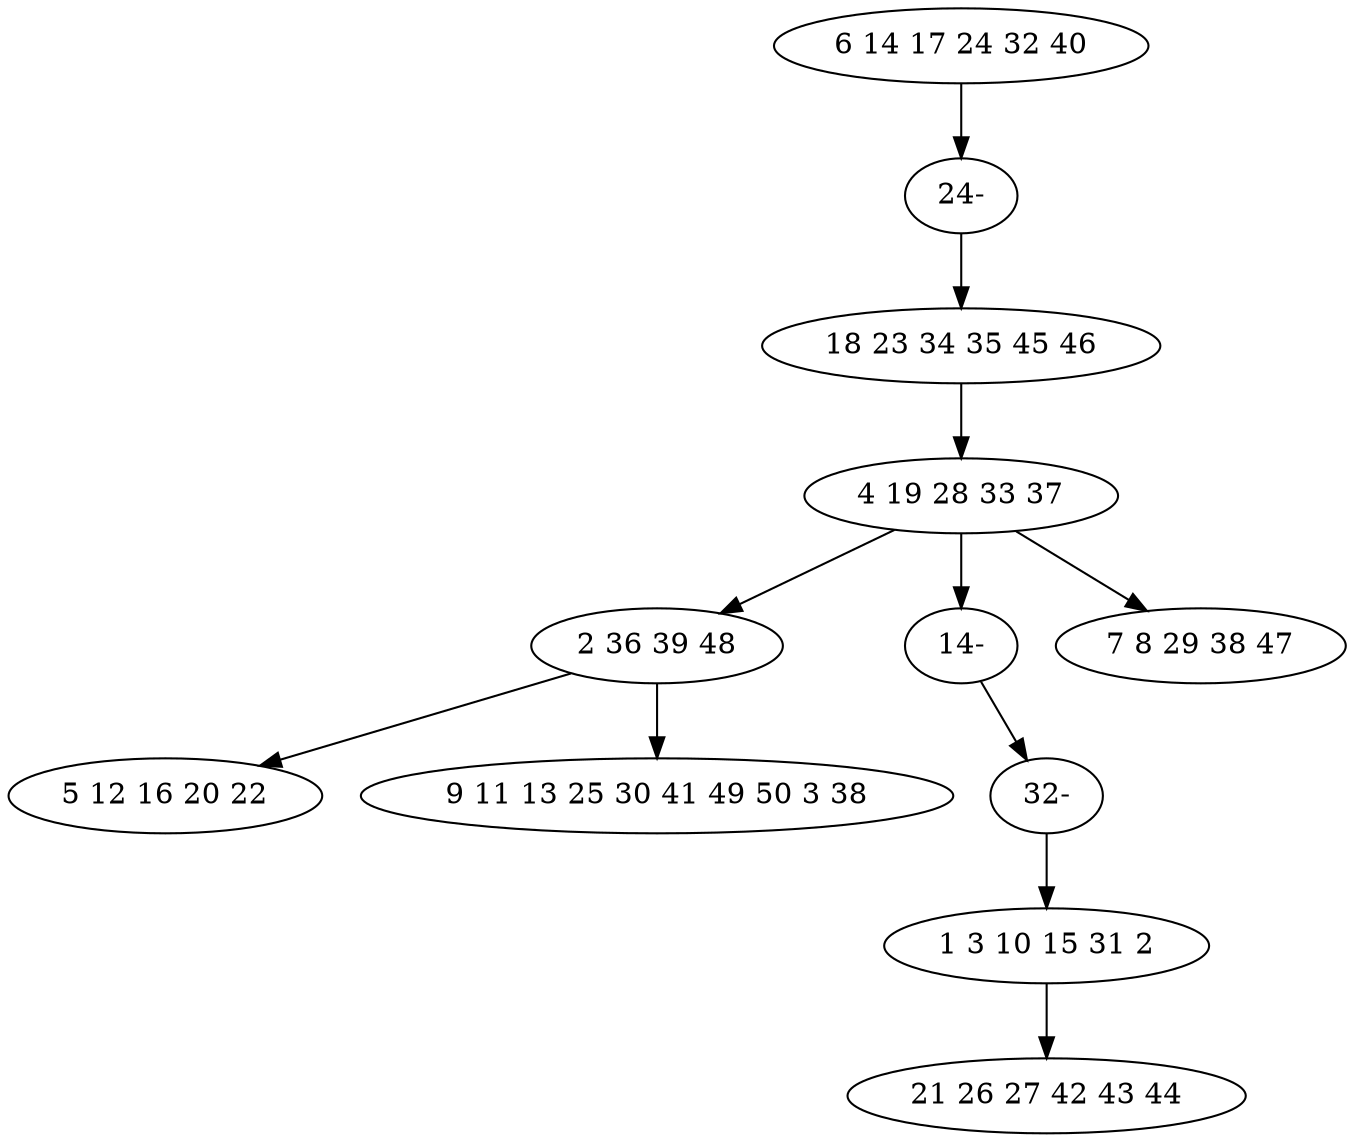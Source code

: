 digraph true_tree {
	"0" -> "10"
	"1" -> "2"
	"2" -> "3"
	"2" -> "9"
	"3" -> "5"
	"4" -> "6"
	"3" -> "7"
	"2" -> "8"
	"9" -> "11"
	"10" -> "1"
	"11" -> "4"
	"0" [label="6 14 17 24 32 40"];
	"1" [label="18 23 34 35 45 46"];
	"2" [label="4 19 28 33 37"];
	"3" [label="2 36 39 48"];
	"4" [label="1 3 10 15 31 2"];
	"5" [label="5 12 16 20 22"];
	"6" [label="21 26 27 42 43 44"];
	"7" [label="9 11 13 25 30 41 49 50 3 38"];
	"8" [label="7 8 29 38 47"];
	"9" [label="14-"];
	"10" [label="24-"];
	"11" [label="32-"];
}
